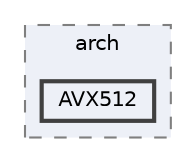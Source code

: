 digraph "nuli-avionics-flight-software/platformio_nuli_avionics_flight_software/include/Eigen/src/Core/arch/AVX512"
{
 // LATEX_PDF_SIZE
  bgcolor="transparent";
  edge [fontname=Helvetica,fontsize=10,labelfontname=Helvetica,labelfontsize=10];
  node [fontname=Helvetica,fontsize=10,shape=box,height=0.2,width=0.4];
  compound=true
  subgraph clusterdir_bd19d053d7f0455d951dd92572a22148 {
    graph [ bgcolor="#edf0f7", pencolor="grey50", label="arch", fontname=Helvetica,fontsize=10 style="filled,dashed", URL="dir_bd19d053d7f0455d951dd92572a22148.html",tooltip=""]
  dir_aa2a1448cdae79591e8d2941bc697cb6 [label="AVX512", fillcolor="#edf0f7", color="grey25", style="filled,bold", URL="dir_aa2a1448cdae79591e8d2941bc697cb6.html",tooltip=""];
  }
}
